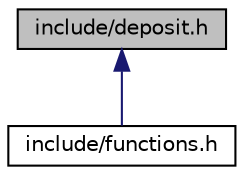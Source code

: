 digraph "include/deposit.h"
{
 // LATEX_PDF_SIZE
  edge [fontname="Helvetica",fontsize="10",labelfontname="Helvetica",labelfontsize="10"];
  node [fontname="Helvetica",fontsize="10",shape=record];
  Node1 [label="include/deposit.h",height=0.2,width=0.4,color="black", fillcolor="grey75", style="filled", fontcolor="black",tooltip="performs deposit operation and stores the deposit operation done by the user to the file"];
  Node1 -> Node2 [dir="back",color="midnightblue",fontsize="10",style="solid",fontname="Helvetica"];
  Node2 [label="include/functions.h",height=0.2,width=0.4,color="black", fillcolor="white", style="filled",URL="$functions_8h.html",tooltip="Simply contains all the headers of the different function."];
}
